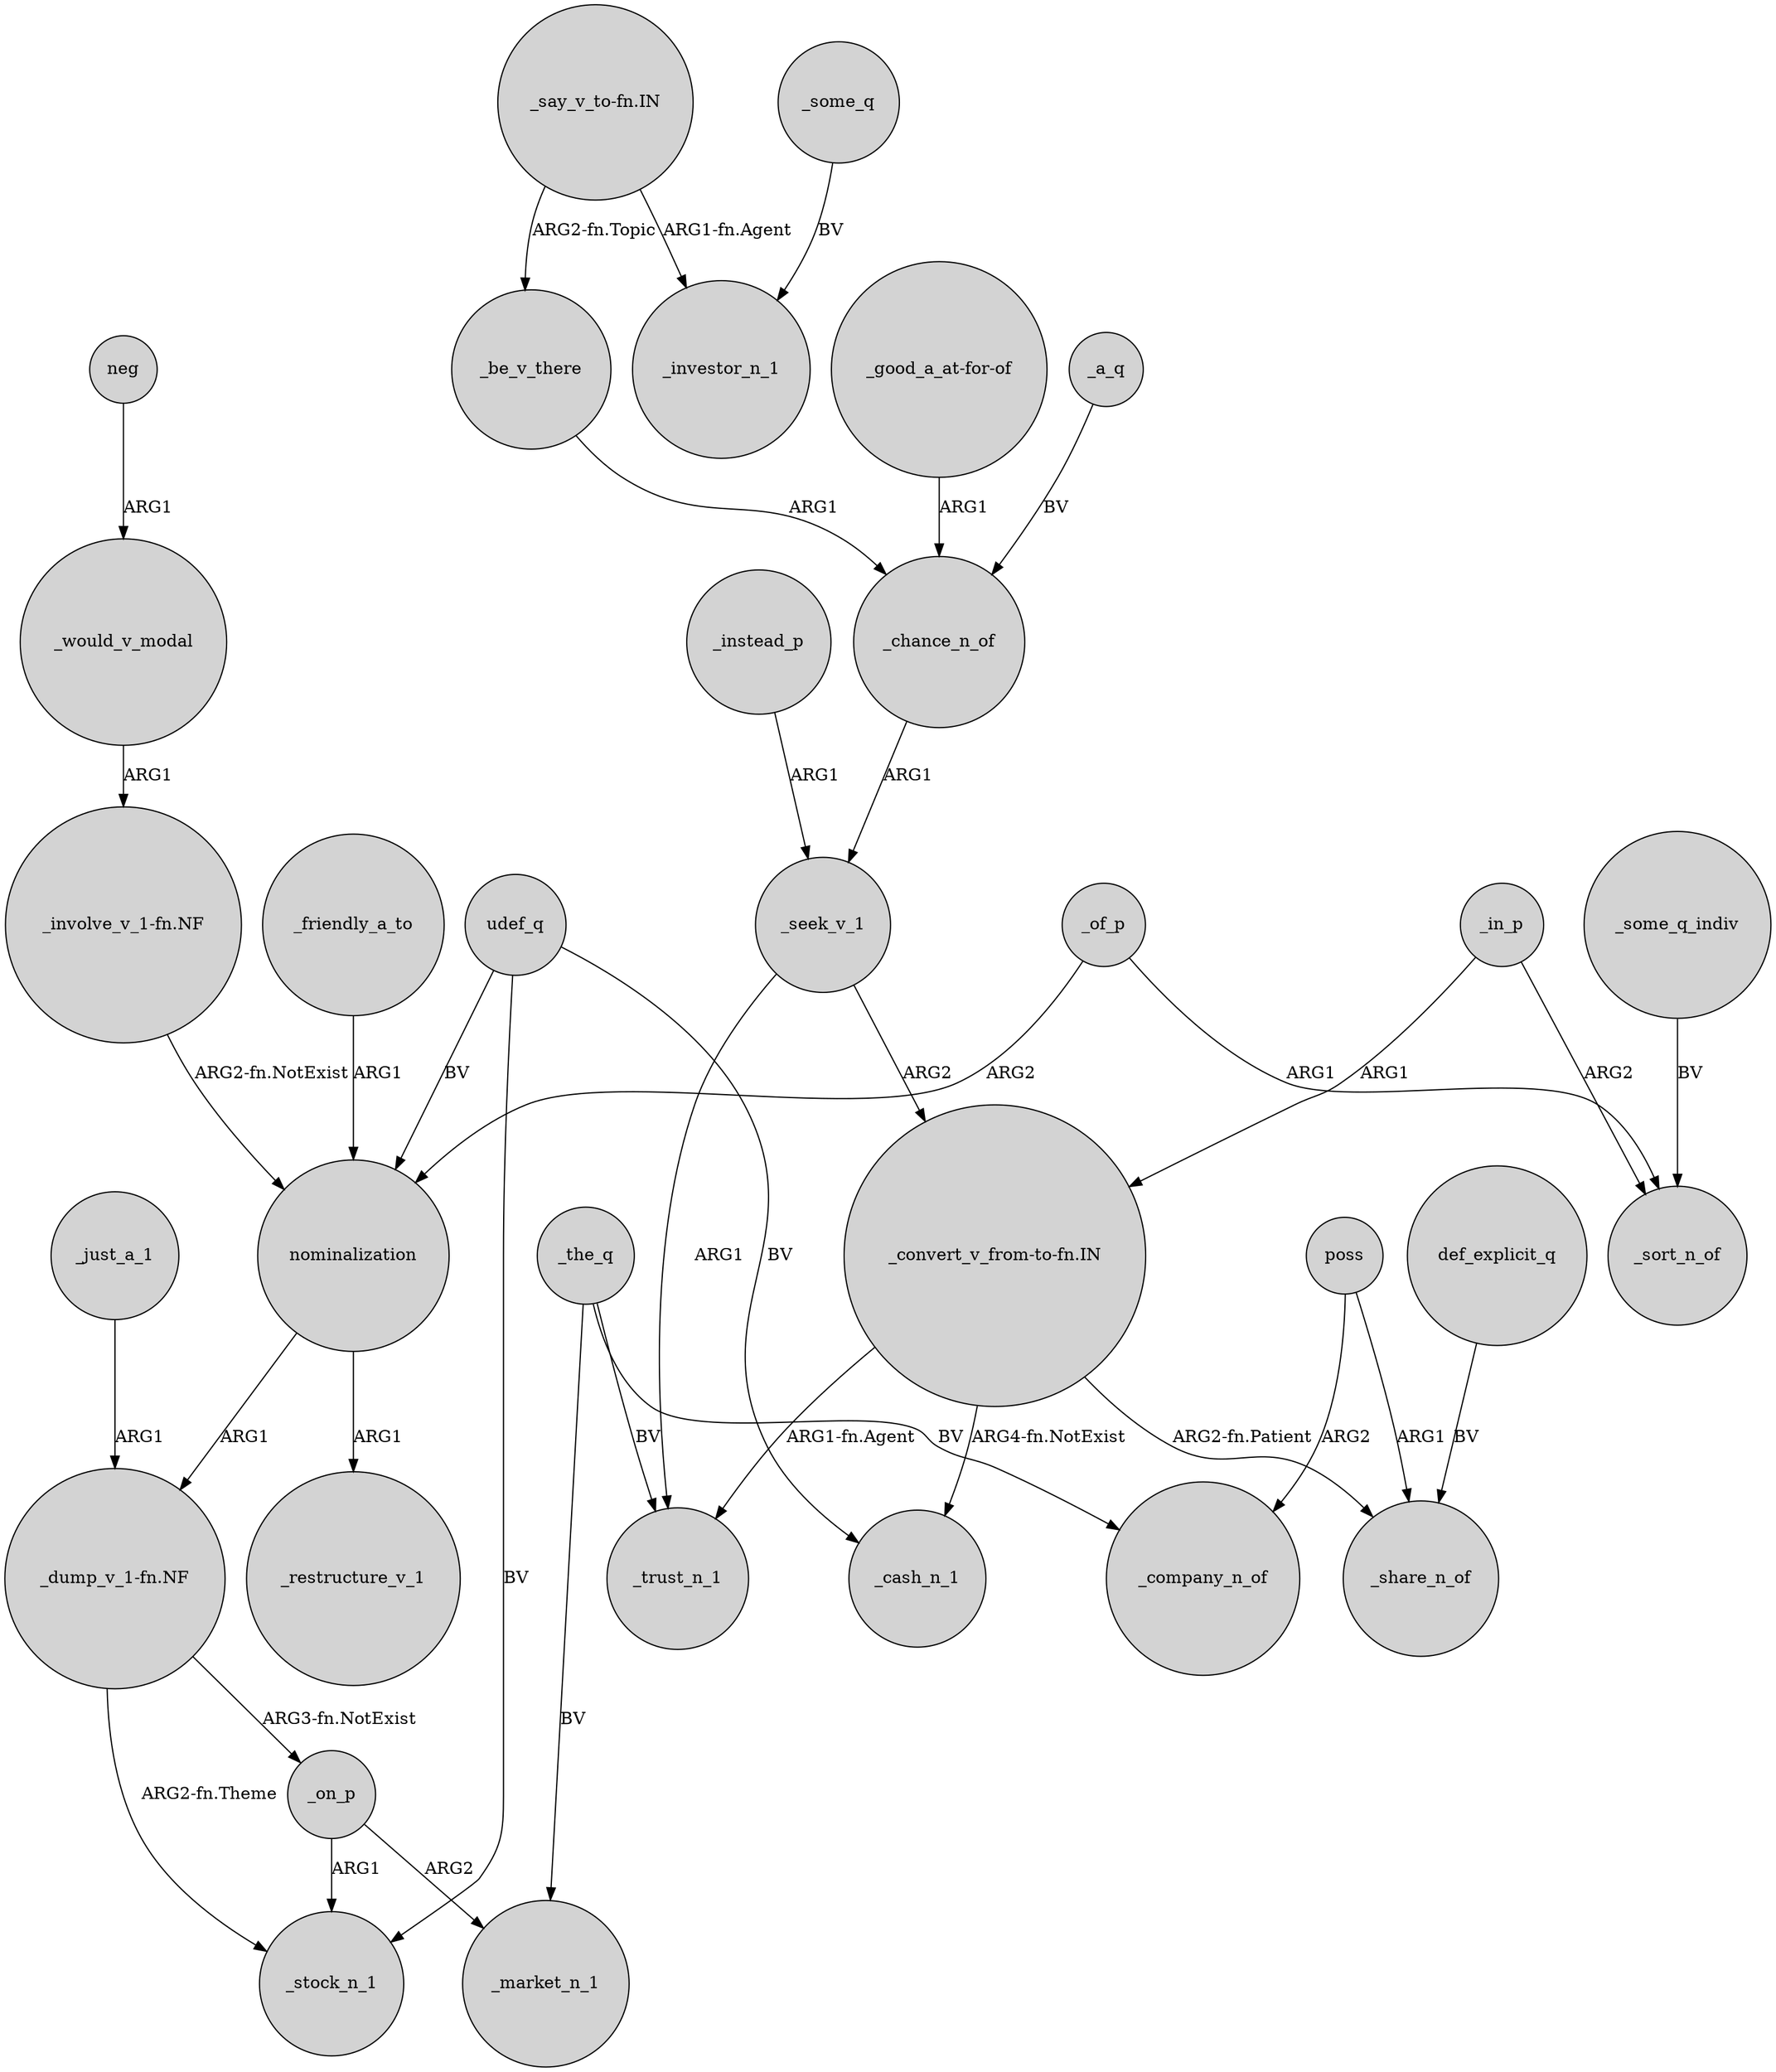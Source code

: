 digraph {
	node [shape=circle style=filled]
	_would_v_modal -> "_involve_v_1-fn.NF" [label=ARG1]
	neg -> _would_v_modal [label=ARG1]
	_friendly_a_to -> nominalization [label=ARG1]
	_some_q -> _investor_n_1 [label=BV]
	_instead_p -> _seek_v_1 [label=ARG1]
	_just_a_1 -> "_dump_v_1-fn.NF" [label=ARG1]
	udef_q -> _cash_n_1 [label=BV]
	_in_p -> "_convert_v_from-to-fn.IN" [label=ARG1]
	_some_q_indiv -> _sort_n_of [label=BV]
	"_good_a_at-for-of" -> _chance_n_of [label=ARG1]
	_seek_v_1 -> "_convert_v_from-to-fn.IN" [label=ARG2]
	_on_p -> _market_n_1 [label=ARG2]
	_seek_v_1 -> _trust_n_1 [label=ARG1]
	_the_q -> _company_n_of [label=BV]
	"_dump_v_1-fn.NF" -> _on_p [label="ARG3-fn.NotExist"]
	"_dump_v_1-fn.NF" -> _stock_n_1 [label="ARG2-fn.Theme"]
	nominalization -> _restructure_v_1 [label=ARG1]
	nominalization -> "_dump_v_1-fn.NF" [label=ARG1]
	_on_p -> _stock_n_1 [label=ARG1]
	_in_p -> _sort_n_of [label=ARG2]
	udef_q -> _stock_n_1 [label=BV]
	_a_q -> _chance_n_of [label=BV]
	_of_p -> _sort_n_of [label=ARG1]
	_of_p -> nominalization [label=ARG2]
	"_say_v_to-fn.IN" -> _investor_n_1 [label="ARG1-fn.Agent"]
	"_convert_v_from-to-fn.IN" -> _share_n_of [label="ARG2-fn.Patient"]
	"_say_v_to-fn.IN" -> _be_v_there [label="ARG2-fn.Topic"]
	udef_q -> nominalization [label=BV]
	_be_v_there -> _chance_n_of [label=ARG1]
	_the_q -> _trust_n_1 [label=BV]
	"_convert_v_from-to-fn.IN" -> _cash_n_1 [label="ARG4-fn.NotExist"]
	poss -> _company_n_of [label=ARG2]
	_the_q -> _market_n_1 [label=BV]
	poss -> _share_n_of [label=ARG1]
	def_explicit_q -> _share_n_of [label=BV]
	"_involve_v_1-fn.NF" -> nominalization [label="ARG2-fn.NotExist"]
	_chance_n_of -> _seek_v_1 [label=ARG1]
	"_convert_v_from-to-fn.IN" -> _trust_n_1 [label="ARG1-fn.Agent"]
}
